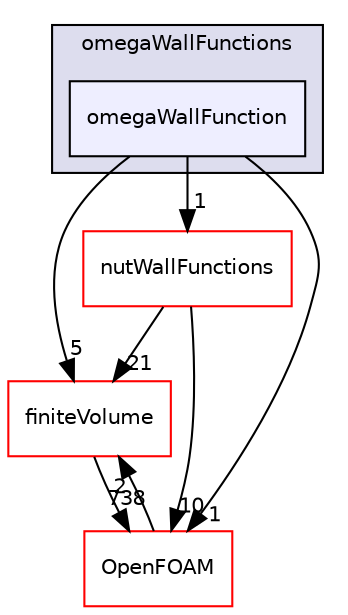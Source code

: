digraph "src/TurbulenceModels/turbulenceModels/derivedFvPatchFields/wallFunctions/omegaWallFunctions/omegaWallFunction" {
  bgcolor=transparent;
  compound=true
  node [ fontsize="10", fontname="Helvetica"];
  edge [ labelfontsize="10", labelfontname="Helvetica"];
  subgraph clusterdir_c89e9d4150f4945001e3e237b4094b77 {
    graph [ bgcolor="#ddddee", pencolor="black", label="omegaWallFunctions" fontname="Helvetica", fontsize="10", URL="dir_c89e9d4150f4945001e3e237b4094b77.html"]
  dir_bf52a72a17292e97cef26445edfbe4c2 [shape=box, label="omegaWallFunction", style="filled", fillcolor="#eeeeff", pencolor="black", URL="dir_bf52a72a17292e97cef26445edfbe4c2.html"];
  }
  dir_9bd15774b555cf7259a6fa18f99fe99b [shape=box label="finiteVolume" color="red" URL="dir_9bd15774b555cf7259a6fa18f99fe99b.html"];
  dir_ad914e388ddae9a53c7173853ad02594 [shape=box label="nutWallFunctions" color="red" URL="dir_ad914e388ddae9a53c7173853ad02594.html"];
  dir_c5473ff19b20e6ec4dfe5c310b3778a8 [shape=box label="OpenFOAM" color="red" URL="dir_c5473ff19b20e6ec4dfe5c310b3778a8.html"];
  dir_9bd15774b555cf7259a6fa18f99fe99b->dir_c5473ff19b20e6ec4dfe5c310b3778a8 [headlabel="738", labeldistance=1.5 headhref="dir_000898_001898.html"];
  dir_ad914e388ddae9a53c7173853ad02594->dir_9bd15774b555cf7259a6fa18f99fe99b [headlabel="21", labeldistance=1.5 headhref="dir_003122_000898.html"];
  dir_ad914e388ddae9a53c7173853ad02594->dir_c5473ff19b20e6ec4dfe5c310b3778a8 [headlabel="10", labeldistance=1.5 headhref="dir_003122_001898.html"];
  dir_bf52a72a17292e97cef26445edfbe4c2->dir_9bd15774b555cf7259a6fa18f99fe99b [headlabel="5", labeldistance=1.5 headhref="dir_003133_000898.html"];
  dir_bf52a72a17292e97cef26445edfbe4c2->dir_ad914e388ddae9a53c7173853ad02594 [headlabel="1", labeldistance=1.5 headhref="dir_003133_003122.html"];
  dir_bf52a72a17292e97cef26445edfbe4c2->dir_c5473ff19b20e6ec4dfe5c310b3778a8 [headlabel="1", labeldistance=1.5 headhref="dir_003133_001898.html"];
  dir_c5473ff19b20e6ec4dfe5c310b3778a8->dir_9bd15774b555cf7259a6fa18f99fe99b [headlabel="2", labeldistance=1.5 headhref="dir_001898_000898.html"];
}
